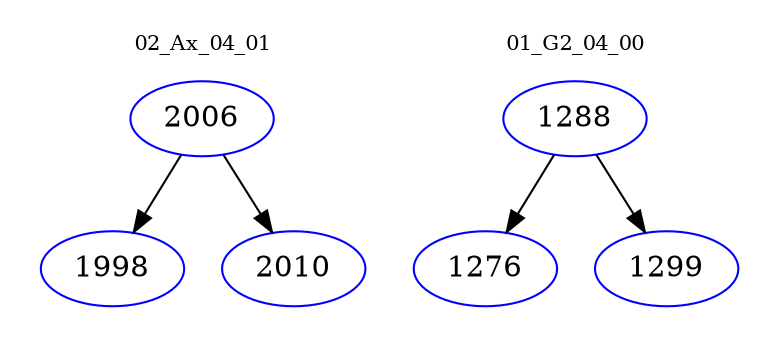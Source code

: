 digraph{
subgraph cluster_0 {
color = white
label = "02_Ax_04_01";
fontsize=10;
T0_2006 [label="2006", color="blue"]
T0_2006 -> T0_1998 [color="black"]
T0_1998 [label="1998", color="blue"]
T0_2006 -> T0_2010 [color="black"]
T0_2010 [label="2010", color="blue"]
}
subgraph cluster_1 {
color = white
label = "01_G2_04_00";
fontsize=10;
T1_1288 [label="1288", color="blue"]
T1_1288 -> T1_1276 [color="black"]
T1_1276 [label="1276", color="blue"]
T1_1288 -> T1_1299 [color="black"]
T1_1299 [label="1299", color="blue"]
}
}
